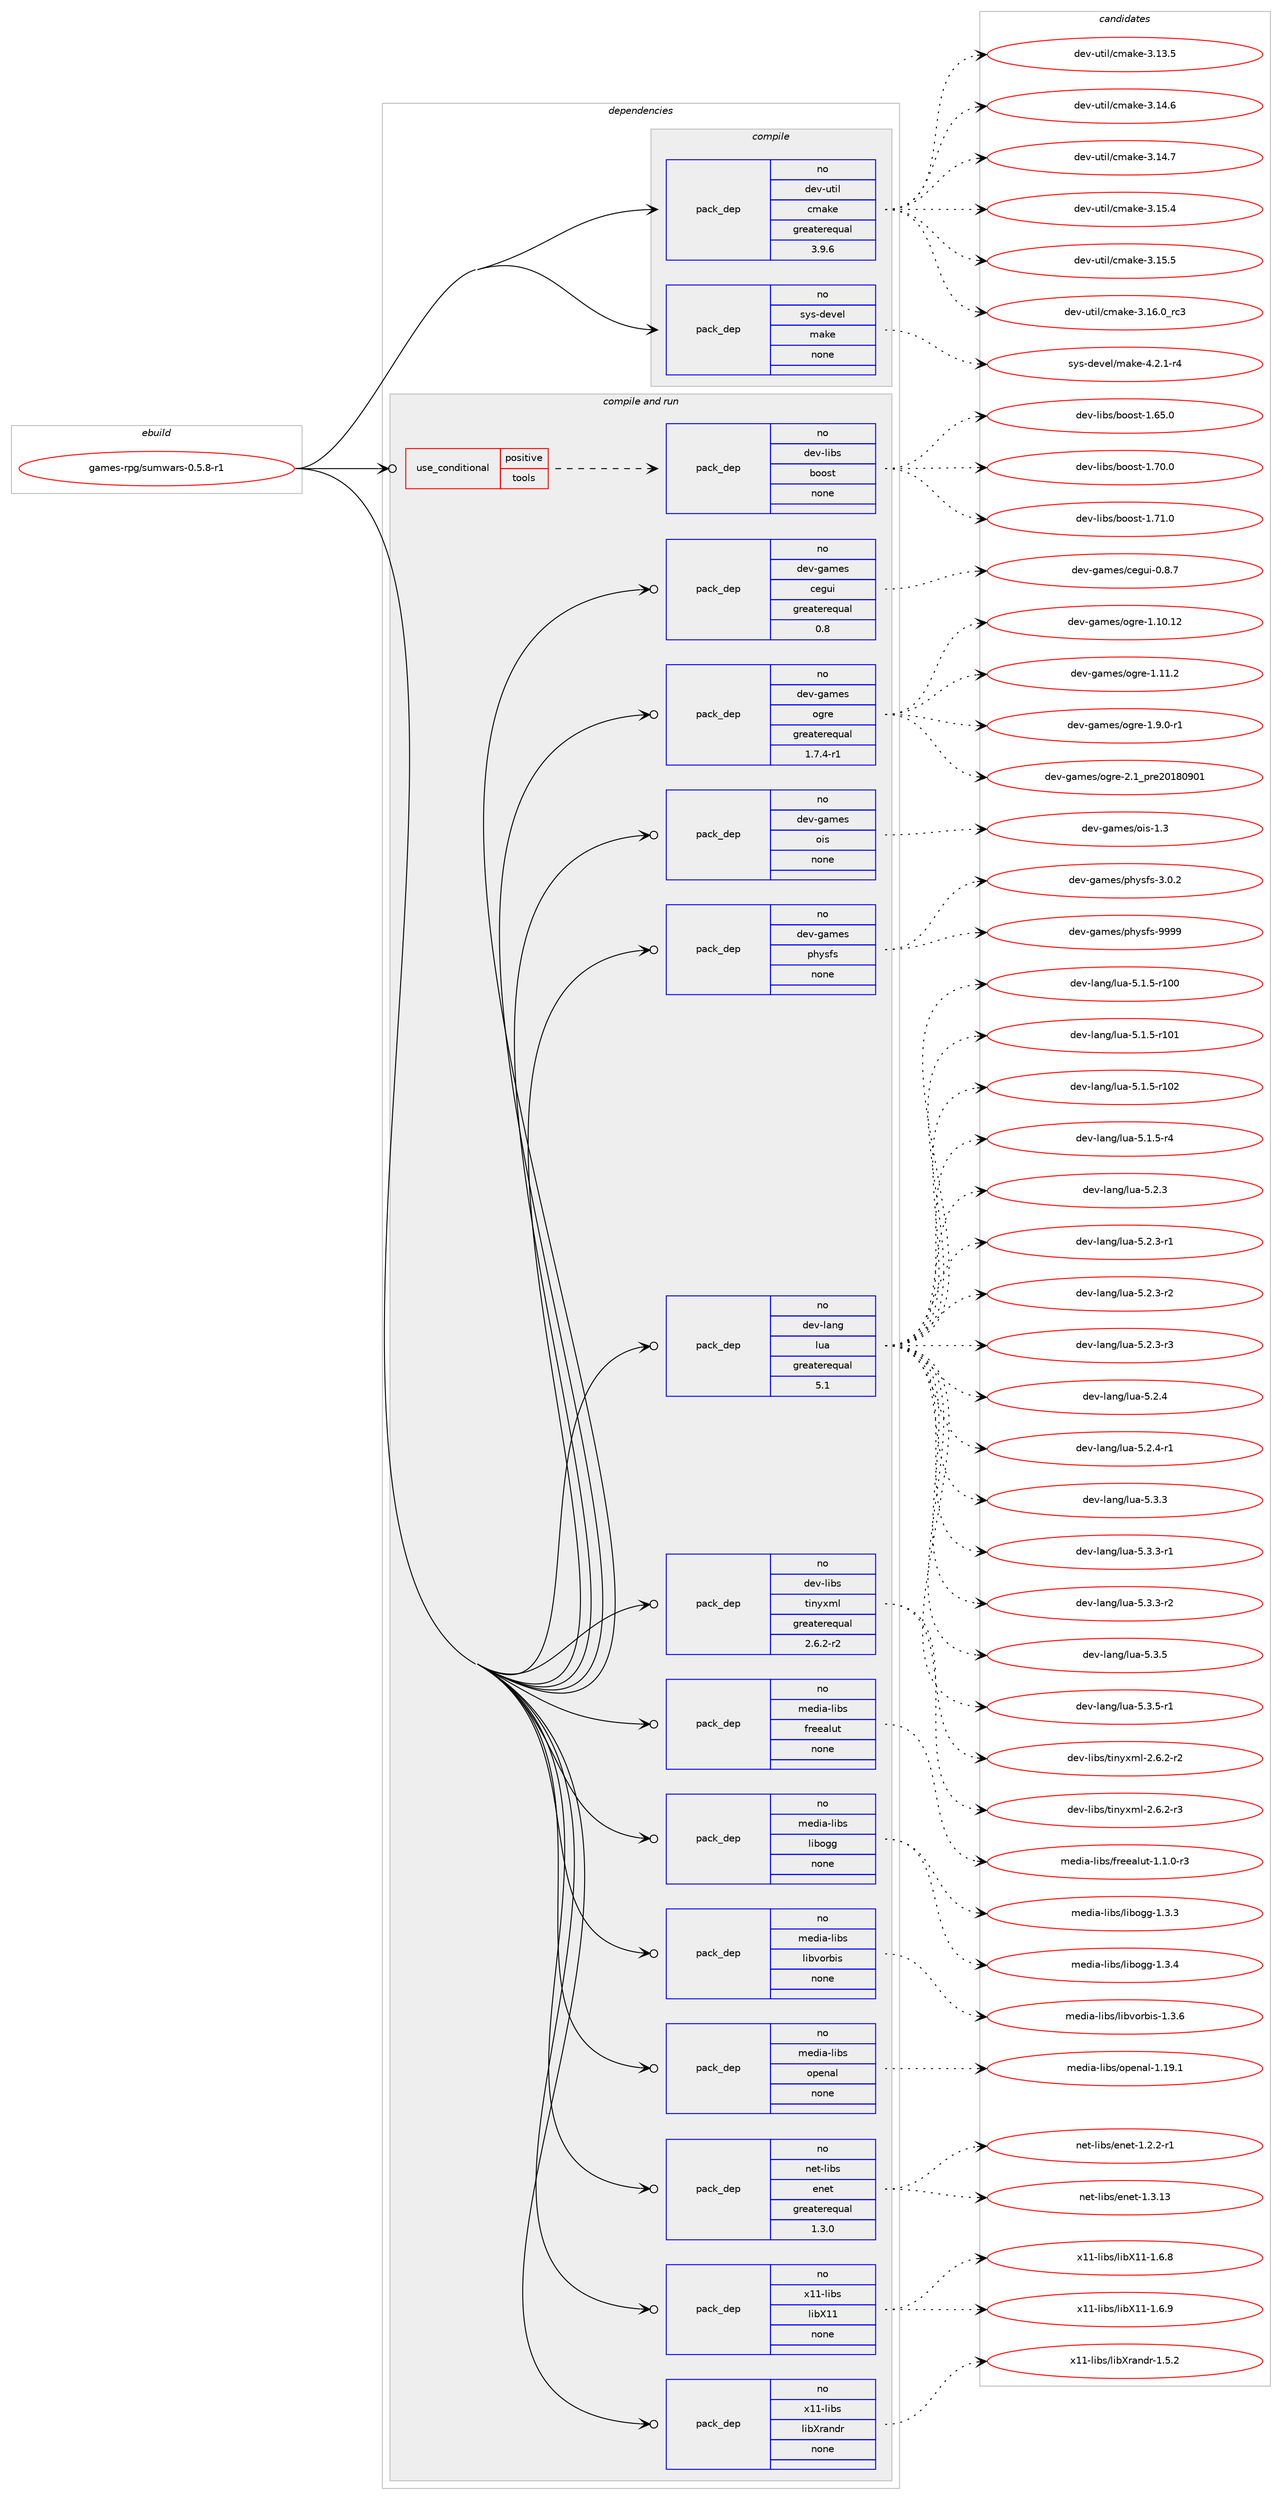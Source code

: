 digraph prolog {

# *************
# Graph options
# *************

newrank=true;
concentrate=true;
compound=true;
graph [rankdir=LR,fontname=Helvetica,fontsize=10,ranksep=1.5];#, ranksep=2.5, nodesep=0.2];
edge  [arrowhead=vee];
node  [fontname=Helvetica,fontsize=10];

# **********
# The ebuild
# **********

subgraph cluster_leftcol {
color=gray;
rank=same;
label=<<i>ebuild</i>>;
id [label="games-rpg/sumwars-0.5.8-r1", color=red, width=4, href="../games-rpg/sumwars-0.5.8-r1.svg"];
}

# ****************
# The dependencies
# ****************

subgraph cluster_midcol {
color=gray;
label=<<i>dependencies</i>>;
subgraph cluster_compile {
fillcolor="#eeeeee";
style=filled;
label=<<i>compile</i>>;
subgraph pack545071 {
dependency742719 [label=<<TABLE BORDER="0" CELLBORDER="1" CELLSPACING="0" CELLPADDING="4" WIDTH="220"><TR><TD ROWSPAN="6" CELLPADDING="30">pack_dep</TD></TR><TR><TD WIDTH="110">no</TD></TR><TR><TD>dev-util</TD></TR><TR><TD>cmake</TD></TR><TR><TD>greaterequal</TD></TR><TR><TD>3.9.6</TD></TR></TABLE>>, shape=none, color=blue];
}
id:e -> dependency742719:w [weight=20,style="solid",arrowhead="vee"];
subgraph pack545072 {
dependency742720 [label=<<TABLE BORDER="0" CELLBORDER="1" CELLSPACING="0" CELLPADDING="4" WIDTH="220"><TR><TD ROWSPAN="6" CELLPADDING="30">pack_dep</TD></TR><TR><TD WIDTH="110">no</TD></TR><TR><TD>sys-devel</TD></TR><TR><TD>make</TD></TR><TR><TD>none</TD></TR><TR><TD></TD></TR></TABLE>>, shape=none, color=blue];
}
id:e -> dependency742720:w [weight=20,style="solid",arrowhead="vee"];
}
subgraph cluster_compileandrun {
fillcolor="#eeeeee";
style=filled;
label=<<i>compile and run</i>>;
subgraph cond185137 {
dependency742721 [label=<<TABLE BORDER="0" CELLBORDER="1" CELLSPACING="0" CELLPADDING="4"><TR><TD ROWSPAN="3" CELLPADDING="10">use_conditional</TD></TR><TR><TD>positive</TD></TR><TR><TD>tools</TD></TR></TABLE>>, shape=none, color=red];
subgraph pack545073 {
dependency742722 [label=<<TABLE BORDER="0" CELLBORDER="1" CELLSPACING="0" CELLPADDING="4" WIDTH="220"><TR><TD ROWSPAN="6" CELLPADDING="30">pack_dep</TD></TR><TR><TD WIDTH="110">no</TD></TR><TR><TD>dev-libs</TD></TR><TR><TD>boost</TD></TR><TR><TD>none</TD></TR><TR><TD></TD></TR></TABLE>>, shape=none, color=blue];
}
dependency742721:e -> dependency742722:w [weight=20,style="dashed",arrowhead="vee"];
}
id:e -> dependency742721:w [weight=20,style="solid",arrowhead="odotvee"];
subgraph pack545074 {
dependency742723 [label=<<TABLE BORDER="0" CELLBORDER="1" CELLSPACING="0" CELLPADDING="4" WIDTH="220"><TR><TD ROWSPAN="6" CELLPADDING="30">pack_dep</TD></TR><TR><TD WIDTH="110">no</TD></TR><TR><TD>dev-games</TD></TR><TR><TD>cegui</TD></TR><TR><TD>greaterequal</TD></TR><TR><TD>0.8</TD></TR></TABLE>>, shape=none, color=blue];
}
id:e -> dependency742723:w [weight=20,style="solid",arrowhead="odotvee"];
subgraph pack545075 {
dependency742724 [label=<<TABLE BORDER="0" CELLBORDER="1" CELLSPACING="0" CELLPADDING="4" WIDTH="220"><TR><TD ROWSPAN="6" CELLPADDING="30">pack_dep</TD></TR><TR><TD WIDTH="110">no</TD></TR><TR><TD>dev-games</TD></TR><TR><TD>ogre</TD></TR><TR><TD>greaterequal</TD></TR><TR><TD>1.7.4-r1</TD></TR></TABLE>>, shape=none, color=blue];
}
id:e -> dependency742724:w [weight=20,style="solid",arrowhead="odotvee"];
subgraph pack545076 {
dependency742725 [label=<<TABLE BORDER="0" CELLBORDER="1" CELLSPACING="0" CELLPADDING="4" WIDTH="220"><TR><TD ROWSPAN="6" CELLPADDING="30">pack_dep</TD></TR><TR><TD WIDTH="110">no</TD></TR><TR><TD>dev-games</TD></TR><TR><TD>ois</TD></TR><TR><TD>none</TD></TR><TR><TD></TD></TR></TABLE>>, shape=none, color=blue];
}
id:e -> dependency742725:w [weight=20,style="solid",arrowhead="odotvee"];
subgraph pack545077 {
dependency742726 [label=<<TABLE BORDER="0" CELLBORDER="1" CELLSPACING="0" CELLPADDING="4" WIDTH="220"><TR><TD ROWSPAN="6" CELLPADDING="30">pack_dep</TD></TR><TR><TD WIDTH="110">no</TD></TR><TR><TD>dev-games</TD></TR><TR><TD>physfs</TD></TR><TR><TD>none</TD></TR><TR><TD></TD></TR></TABLE>>, shape=none, color=blue];
}
id:e -> dependency742726:w [weight=20,style="solid",arrowhead="odotvee"];
subgraph pack545078 {
dependency742727 [label=<<TABLE BORDER="0" CELLBORDER="1" CELLSPACING="0" CELLPADDING="4" WIDTH="220"><TR><TD ROWSPAN="6" CELLPADDING="30">pack_dep</TD></TR><TR><TD WIDTH="110">no</TD></TR><TR><TD>dev-lang</TD></TR><TR><TD>lua</TD></TR><TR><TD>greaterequal</TD></TR><TR><TD>5.1</TD></TR></TABLE>>, shape=none, color=blue];
}
id:e -> dependency742727:w [weight=20,style="solid",arrowhead="odotvee"];
subgraph pack545079 {
dependency742728 [label=<<TABLE BORDER="0" CELLBORDER="1" CELLSPACING="0" CELLPADDING="4" WIDTH="220"><TR><TD ROWSPAN="6" CELLPADDING="30">pack_dep</TD></TR><TR><TD WIDTH="110">no</TD></TR><TR><TD>dev-libs</TD></TR><TR><TD>tinyxml</TD></TR><TR><TD>greaterequal</TD></TR><TR><TD>2.6.2-r2</TD></TR></TABLE>>, shape=none, color=blue];
}
id:e -> dependency742728:w [weight=20,style="solid",arrowhead="odotvee"];
subgraph pack545080 {
dependency742729 [label=<<TABLE BORDER="0" CELLBORDER="1" CELLSPACING="0" CELLPADDING="4" WIDTH="220"><TR><TD ROWSPAN="6" CELLPADDING="30">pack_dep</TD></TR><TR><TD WIDTH="110">no</TD></TR><TR><TD>media-libs</TD></TR><TR><TD>freealut</TD></TR><TR><TD>none</TD></TR><TR><TD></TD></TR></TABLE>>, shape=none, color=blue];
}
id:e -> dependency742729:w [weight=20,style="solid",arrowhead="odotvee"];
subgraph pack545081 {
dependency742730 [label=<<TABLE BORDER="0" CELLBORDER="1" CELLSPACING="0" CELLPADDING="4" WIDTH="220"><TR><TD ROWSPAN="6" CELLPADDING="30">pack_dep</TD></TR><TR><TD WIDTH="110">no</TD></TR><TR><TD>media-libs</TD></TR><TR><TD>libogg</TD></TR><TR><TD>none</TD></TR><TR><TD></TD></TR></TABLE>>, shape=none, color=blue];
}
id:e -> dependency742730:w [weight=20,style="solid",arrowhead="odotvee"];
subgraph pack545082 {
dependency742731 [label=<<TABLE BORDER="0" CELLBORDER="1" CELLSPACING="0" CELLPADDING="4" WIDTH="220"><TR><TD ROWSPAN="6" CELLPADDING="30">pack_dep</TD></TR><TR><TD WIDTH="110">no</TD></TR><TR><TD>media-libs</TD></TR><TR><TD>libvorbis</TD></TR><TR><TD>none</TD></TR><TR><TD></TD></TR></TABLE>>, shape=none, color=blue];
}
id:e -> dependency742731:w [weight=20,style="solid",arrowhead="odotvee"];
subgraph pack545083 {
dependency742732 [label=<<TABLE BORDER="0" CELLBORDER="1" CELLSPACING="0" CELLPADDING="4" WIDTH="220"><TR><TD ROWSPAN="6" CELLPADDING="30">pack_dep</TD></TR><TR><TD WIDTH="110">no</TD></TR><TR><TD>media-libs</TD></TR><TR><TD>openal</TD></TR><TR><TD>none</TD></TR><TR><TD></TD></TR></TABLE>>, shape=none, color=blue];
}
id:e -> dependency742732:w [weight=20,style="solid",arrowhead="odotvee"];
subgraph pack545084 {
dependency742733 [label=<<TABLE BORDER="0" CELLBORDER="1" CELLSPACING="0" CELLPADDING="4" WIDTH="220"><TR><TD ROWSPAN="6" CELLPADDING="30">pack_dep</TD></TR><TR><TD WIDTH="110">no</TD></TR><TR><TD>net-libs</TD></TR><TR><TD>enet</TD></TR><TR><TD>greaterequal</TD></TR><TR><TD>1.3.0</TD></TR></TABLE>>, shape=none, color=blue];
}
id:e -> dependency742733:w [weight=20,style="solid",arrowhead="odotvee"];
subgraph pack545085 {
dependency742734 [label=<<TABLE BORDER="0" CELLBORDER="1" CELLSPACING="0" CELLPADDING="4" WIDTH="220"><TR><TD ROWSPAN="6" CELLPADDING="30">pack_dep</TD></TR><TR><TD WIDTH="110">no</TD></TR><TR><TD>x11-libs</TD></TR><TR><TD>libX11</TD></TR><TR><TD>none</TD></TR><TR><TD></TD></TR></TABLE>>, shape=none, color=blue];
}
id:e -> dependency742734:w [weight=20,style="solid",arrowhead="odotvee"];
subgraph pack545086 {
dependency742735 [label=<<TABLE BORDER="0" CELLBORDER="1" CELLSPACING="0" CELLPADDING="4" WIDTH="220"><TR><TD ROWSPAN="6" CELLPADDING="30">pack_dep</TD></TR><TR><TD WIDTH="110">no</TD></TR><TR><TD>x11-libs</TD></TR><TR><TD>libXrandr</TD></TR><TR><TD>none</TD></TR><TR><TD></TD></TR></TABLE>>, shape=none, color=blue];
}
id:e -> dependency742735:w [weight=20,style="solid",arrowhead="odotvee"];
}
subgraph cluster_run {
fillcolor="#eeeeee";
style=filled;
label=<<i>run</i>>;
}
}

# **************
# The candidates
# **************

subgraph cluster_choices {
rank=same;
color=gray;
label=<<i>candidates</i>>;

subgraph choice545071 {
color=black;
nodesep=1;
choice1001011184511711610510847991099710710145514649514653 [label="dev-util/cmake-3.13.5", color=red, width=4,href="../dev-util/cmake-3.13.5.svg"];
choice1001011184511711610510847991099710710145514649524654 [label="dev-util/cmake-3.14.6", color=red, width=4,href="../dev-util/cmake-3.14.6.svg"];
choice1001011184511711610510847991099710710145514649524655 [label="dev-util/cmake-3.14.7", color=red, width=4,href="../dev-util/cmake-3.14.7.svg"];
choice1001011184511711610510847991099710710145514649534652 [label="dev-util/cmake-3.15.4", color=red, width=4,href="../dev-util/cmake-3.15.4.svg"];
choice1001011184511711610510847991099710710145514649534653 [label="dev-util/cmake-3.15.5", color=red, width=4,href="../dev-util/cmake-3.15.5.svg"];
choice1001011184511711610510847991099710710145514649544648951149951 [label="dev-util/cmake-3.16.0_rc3", color=red, width=4,href="../dev-util/cmake-3.16.0_rc3.svg"];
dependency742719:e -> choice1001011184511711610510847991099710710145514649514653:w [style=dotted,weight="100"];
dependency742719:e -> choice1001011184511711610510847991099710710145514649524654:w [style=dotted,weight="100"];
dependency742719:e -> choice1001011184511711610510847991099710710145514649524655:w [style=dotted,weight="100"];
dependency742719:e -> choice1001011184511711610510847991099710710145514649534652:w [style=dotted,weight="100"];
dependency742719:e -> choice1001011184511711610510847991099710710145514649534653:w [style=dotted,weight="100"];
dependency742719:e -> choice1001011184511711610510847991099710710145514649544648951149951:w [style=dotted,weight="100"];
}
subgraph choice545072 {
color=black;
nodesep=1;
choice1151211154510010111810110847109971071014552465046494511452 [label="sys-devel/make-4.2.1-r4", color=red, width=4,href="../sys-devel/make-4.2.1-r4.svg"];
dependency742720:e -> choice1151211154510010111810110847109971071014552465046494511452:w [style=dotted,weight="100"];
}
subgraph choice545073 {
color=black;
nodesep=1;
choice1001011184510810598115479811111111511645494654534648 [label="dev-libs/boost-1.65.0", color=red, width=4,href="../dev-libs/boost-1.65.0.svg"];
choice1001011184510810598115479811111111511645494655484648 [label="dev-libs/boost-1.70.0", color=red, width=4,href="../dev-libs/boost-1.70.0.svg"];
choice1001011184510810598115479811111111511645494655494648 [label="dev-libs/boost-1.71.0", color=red, width=4,href="../dev-libs/boost-1.71.0.svg"];
dependency742722:e -> choice1001011184510810598115479811111111511645494654534648:w [style=dotted,weight="100"];
dependency742722:e -> choice1001011184510810598115479811111111511645494655484648:w [style=dotted,weight="100"];
dependency742722:e -> choice1001011184510810598115479811111111511645494655494648:w [style=dotted,weight="100"];
}
subgraph choice545074 {
color=black;
nodesep=1;
choice10010111845103971091011154799101103117105454846564655 [label="dev-games/cegui-0.8.7", color=red, width=4,href="../dev-games/cegui-0.8.7.svg"];
dependency742723:e -> choice10010111845103971091011154799101103117105454846564655:w [style=dotted,weight="100"];
}
subgraph choice545075 {
color=black;
nodesep=1;
choice1001011184510397109101115471111031141014549464948464950 [label="dev-games/ogre-1.10.12", color=red, width=4,href="../dev-games/ogre-1.10.12.svg"];
choice10010111845103971091011154711110311410145494649494650 [label="dev-games/ogre-1.11.2", color=red, width=4,href="../dev-games/ogre-1.11.2.svg"];
choice1001011184510397109101115471111031141014549465746484511449 [label="dev-games/ogre-1.9.0-r1", color=red, width=4,href="../dev-games/ogre-1.9.0-r1.svg"];
choice10010111845103971091011154711110311410145504649951121141015048495648574849 [label="dev-games/ogre-2.1_pre20180901", color=red, width=4,href="../dev-games/ogre-2.1_pre20180901.svg"];
dependency742724:e -> choice1001011184510397109101115471111031141014549464948464950:w [style=dotted,weight="100"];
dependency742724:e -> choice10010111845103971091011154711110311410145494649494650:w [style=dotted,weight="100"];
dependency742724:e -> choice1001011184510397109101115471111031141014549465746484511449:w [style=dotted,weight="100"];
dependency742724:e -> choice10010111845103971091011154711110311410145504649951121141015048495648574849:w [style=dotted,weight="100"];
}
subgraph choice545076 {
color=black;
nodesep=1;
choice10010111845103971091011154711110511545494651 [label="dev-games/ois-1.3", color=red, width=4,href="../dev-games/ois-1.3.svg"];
dependency742725:e -> choice10010111845103971091011154711110511545494651:w [style=dotted,weight="100"];
}
subgraph choice545077 {
color=black;
nodesep=1;
choice100101118451039710910111547112104121115102115455146484650 [label="dev-games/physfs-3.0.2", color=red, width=4,href="../dev-games/physfs-3.0.2.svg"];
choice1001011184510397109101115471121041211151021154557575757 [label="dev-games/physfs-9999", color=red, width=4,href="../dev-games/physfs-9999.svg"];
dependency742726:e -> choice100101118451039710910111547112104121115102115455146484650:w [style=dotted,weight="100"];
dependency742726:e -> choice1001011184510397109101115471121041211151021154557575757:w [style=dotted,weight="100"];
}
subgraph choice545078 {
color=black;
nodesep=1;
choice1001011184510897110103471081179745534649465345114494848 [label="dev-lang/lua-5.1.5-r100", color=red, width=4,href="../dev-lang/lua-5.1.5-r100.svg"];
choice1001011184510897110103471081179745534649465345114494849 [label="dev-lang/lua-5.1.5-r101", color=red, width=4,href="../dev-lang/lua-5.1.5-r101.svg"];
choice1001011184510897110103471081179745534649465345114494850 [label="dev-lang/lua-5.1.5-r102", color=red, width=4,href="../dev-lang/lua-5.1.5-r102.svg"];
choice100101118451089711010347108117974553464946534511452 [label="dev-lang/lua-5.1.5-r4", color=red, width=4,href="../dev-lang/lua-5.1.5-r4.svg"];
choice10010111845108971101034710811797455346504651 [label="dev-lang/lua-5.2.3", color=red, width=4,href="../dev-lang/lua-5.2.3.svg"];
choice100101118451089711010347108117974553465046514511449 [label="dev-lang/lua-5.2.3-r1", color=red, width=4,href="../dev-lang/lua-5.2.3-r1.svg"];
choice100101118451089711010347108117974553465046514511450 [label="dev-lang/lua-5.2.3-r2", color=red, width=4,href="../dev-lang/lua-5.2.3-r2.svg"];
choice100101118451089711010347108117974553465046514511451 [label="dev-lang/lua-5.2.3-r3", color=red, width=4,href="../dev-lang/lua-5.2.3-r3.svg"];
choice10010111845108971101034710811797455346504652 [label="dev-lang/lua-5.2.4", color=red, width=4,href="../dev-lang/lua-5.2.4.svg"];
choice100101118451089711010347108117974553465046524511449 [label="dev-lang/lua-5.2.4-r1", color=red, width=4,href="../dev-lang/lua-5.2.4-r1.svg"];
choice10010111845108971101034710811797455346514651 [label="dev-lang/lua-5.3.3", color=red, width=4,href="../dev-lang/lua-5.3.3.svg"];
choice100101118451089711010347108117974553465146514511449 [label="dev-lang/lua-5.3.3-r1", color=red, width=4,href="../dev-lang/lua-5.3.3-r1.svg"];
choice100101118451089711010347108117974553465146514511450 [label="dev-lang/lua-5.3.3-r2", color=red, width=4,href="../dev-lang/lua-5.3.3-r2.svg"];
choice10010111845108971101034710811797455346514653 [label="dev-lang/lua-5.3.5", color=red, width=4,href="../dev-lang/lua-5.3.5.svg"];
choice100101118451089711010347108117974553465146534511449 [label="dev-lang/lua-5.3.5-r1", color=red, width=4,href="../dev-lang/lua-5.3.5-r1.svg"];
dependency742727:e -> choice1001011184510897110103471081179745534649465345114494848:w [style=dotted,weight="100"];
dependency742727:e -> choice1001011184510897110103471081179745534649465345114494849:w [style=dotted,weight="100"];
dependency742727:e -> choice1001011184510897110103471081179745534649465345114494850:w [style=dotted,weight="100"];
dependency742727:e -> choice100101118451089711010347108117974553464946534511452:w [style=dotted,weight="100"];
dependency742727:e -> choice10010111845108971101034710811797455346504651:w [style=dotted,weight="100"];
dependency742727:e -> choice100101118451089711010347108117974553465046514511449:w [style=dotted,weight="100"];
dependency742727:e -> choice100101118451089711010347108117974553465046514511450:w [style=dotted,weight="100"];
dependency742727:e -> choice100101118451089711010347108117974553465046514511451:w [style=dotted,weight="100"];
dependency742727:e -> choice10010111845108971101034710811797455346504652:w [style=dotted,weight="100"];
dependency742727:e -> choice100101118451089711010347108117974553465046524511449:w [style=dotted,weight="100"];
dependency742727:e -> choice10010111845108971101034710811797455346514651:w [style=dotted,weight="100"];
dependency742727:e -> choice100101118451089711010347108117974553465146514511449:w [style=dotted,weight="100"];
dependency742727:e -> choice100101118451089711010347108117974553465146514511450:w [style=dotted,weight="100"];
dependency742727:e -> choice10010111845108971101034710811797455346514653:w [style=dotted,weight="100"];
dependency742727:e -> choice100101118451089711010347108117974553465146534511449:w [style=dotted,weight="100"];
}
subgraph choice545079 {
color=black;
nodesep=1;
choice1001011184510810598115471161051101211201091084550465446504511450 [label="dev-libs/tinyxml-2.6.2-r2", color=red, width=4,href="../dev-libs/tinyxml-2.6.2-r2.svg"];
choice1001011184510810598115471161051101211201091084550465446504511451 [label="dev-libs/tinyxml-2.6.2-r3", color=red, width=4,href="../dev-libs/tinyxml-2.6.2-r3.svg"];
dependency742728:e -> choice1001011184510810598115471161051101211201091084550465446504511450:w [style=dotted,weight="100"];
dependency742728:e -> choice1001011184510810598115471161051101211201091084550465446504511451:w [style=dotted,weight="100"];
}
subgraph choice545080 {
color=black;
nodesep=1;
choice10910110010597451081059811547102114101101971081171164549464946484511451 [label="media-libs/freealut-1.1.0-r3", color=red, width=4,href="../media-libs/freealut-1.1.0-r3.svg"];
dependency742729:e -> choice10910110010597451081059811547102114101101971081171164549464946484511451:w [style=dotted,weight="100"];
}
subgraph choice545081 {
color=black;
nodesep=1;
choice1091011001059745108105981154710810598111103103454946514651 [label="media-libs/libogg-1.3.3", color=red, width=4,href="../media-libs/libogg-1.3.3.svg"];
choice1091011001059745108105981154710810598111103103454946514652 [label="media-libs/libogg-1.3.4", color=red, width=4,href="../media-libs/libogg-1.3.4.svg"];
dependency742730:e -> choice1091011001059745108105981154710810598111103103454946514651:w [style=dotted,weight="100"];
dependency742730:e -> choice1091011001059745108105981154710810598111103103454946514652:w [style=dotted,weight="100"];
}
subgraph choice545082 {
color=black;
nodesep=1;
choice109101100105974510810598115471081059811811111498105115454946514654 [label="media-libs/libvorbis-1.3.6", color=red, width=4,href="../media-libs/libvorbis-1.3.6.svg"];
dependency742731:e -> choice109101100105974510810598115471081059811811111498105115454946514654:w [style=dotted,weight="100"];
}
subgraph choice545083 {
color=black;
nodesep=1;
choice109101100105974510810598115471111121011109710845494649574649 [label="media-libs/openal-1.19.1", color=red, width=4,href="../media-libs/openal-1.19.1.svg"];
dependency742732:e -> choice109101100105974510810598115471111121011109710845494649574649:w [style=dotted,weight="100"];
}
subgraph choice545084 {
color=black;
nodesep=1;
choice1101011164510810598115471011101011164549465046504511449 [label="net-libs/enet-1.2.2-r1", color=red, width=4,href="../net-libs/enet-1.2.2-r1.svg"];
choice11010111645108105981154710111010111645494651464951 [label="net-libs/enet-1.3.13", color=red, width=4,href="../net-libs/enet-1.3.13.svg"];
dependency742733:e -> choice1101011164510810598115471011101011164549465046504511449:w [style=dotted,weight="100"];
dependency742733:e -> choice11010111645108105981154710111010111645494651464951:w [style=dotted,weight="100"];
}
subgraph choice545085 {
color=black;
nodesep=1;
choice120494945108105981154710810598884949454946544656 [label="x11-libs/libX11-1.6.8", color=red, width=4,href="../x11-libs/libX11-1.6.8.svg"];
choice120494945108105981154710810598884949454946544657 [label="x11-libs/libX11-1.6.9", color=red, width=4,href="../x11-libs/libX11-1.6.9.svg"];
dependency742734:e -> choice120494945108105981154710810598884949454946544656:w [style=dotted,weight="100"];
dependency742734:e -> choice120494945108105981154710810598884949454946544657:w [style=dotted,weight="100"];
}
subgraph choice545086 {
color=black;
nodesep=1;
choice1204949451081059811547108105988811497110100114454946534650 [label="x11-libs/libXrandr-1.5.2", color=red, width=4,href="../x11-libs/libXrandr-1.5.2.svg"];
dependency742735:e -> choice1204949451081059811547108105988811497110100114454946534650:w [style=dotted,weight="100"];
}
}

}
